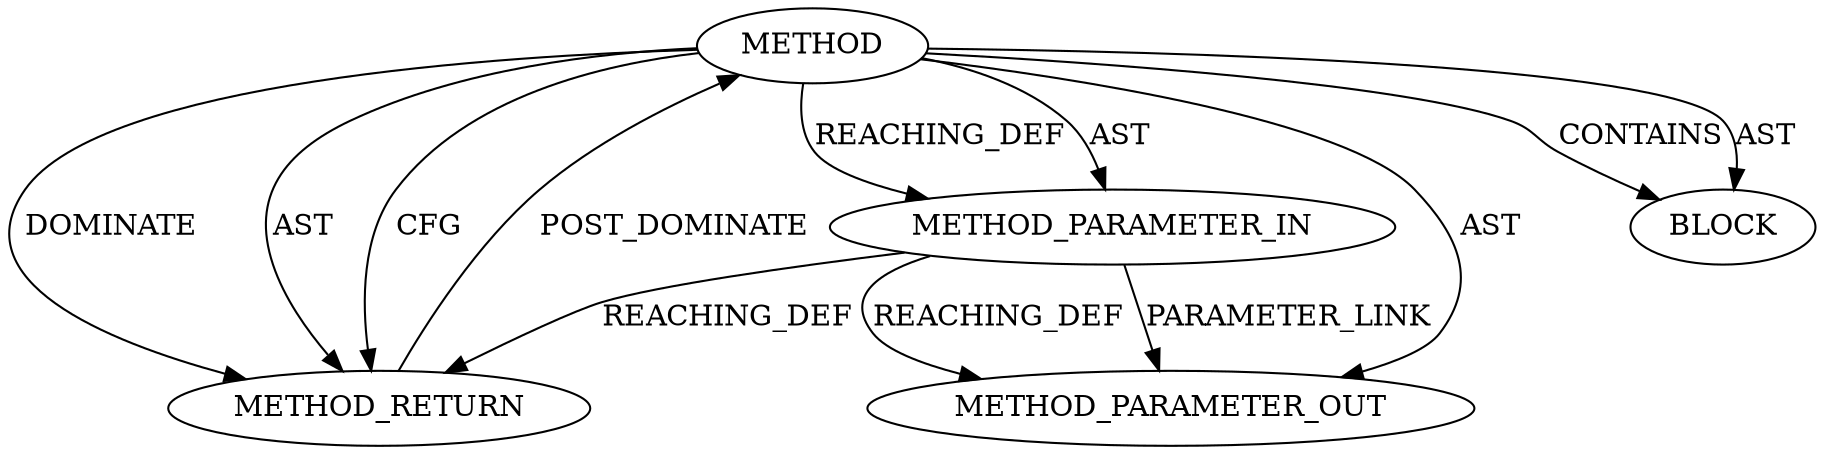 digraph {
  20809 [label=METHOD AST_PARENT_TYPE="NAMESPACE_BLOCK" AST_PARENT_FULL_NAME="<global>" ORDER=0 CODE="<empty>" FULL_NAME="sock_put" IS_EXTERNAL=true FILENAME="<empty>" SIGNATURE="" NAME="sock_put"]
  20812 [label=METHOD_RETURN ORDER=2 CODE="RET" TYPE_FULL_NAME="ANY" EVALUATION_STRATEGY="BY_VALUE"]
  20810 [label=METHOD_PARAMETER_IN ORDER=1 CODE="p1" IS_VARIADIC=false TYPE_FULL_NAME="ANY" EVALUATION_STRATEGY="BY_VALUE" INDEX=1 NAME="p1"]
  20811 [label=BLOCK ORDER=1 ARGUMENT_INDEX=1 CODE="<empty>" TYPE_FULL_NAME="ANY"]
  22330 [label=METHOD_PARAMETER_OUT ORDER=1 CODE="p1" IS_VARIADIC=false TYPE_FULL_NAME="ANY" EVALUATION_STRATEGY="BY_VALUE" INDEX=1 NAME="p1"]
  20809 -> 20812 [label=DOMINATE ]
  20809 -> 22330 [label=AST ]
  20809 -> 20812 [label=AST ]
  20810 -> 20812 [label=REACHING_DEF VARIABLE="p1"]
  20809 -> 20811 [label=CONTAINS ]
  20809 -> 20811 [label=AST ]
  20812 -> 20809 [label=POST_DOMINATE ]
  20809 -> 20810 [label=REACHING_DEF VARIABLE=""]
  20809 -> 20812 [label=CFG ]
  20810 -> 22330 [label=REACHING_DEF VARIABLE="p1"]
  20810 -> 22330 [label=PARAMETER_LINK ]
  20809 -> 20810 [label=AST ]
}
